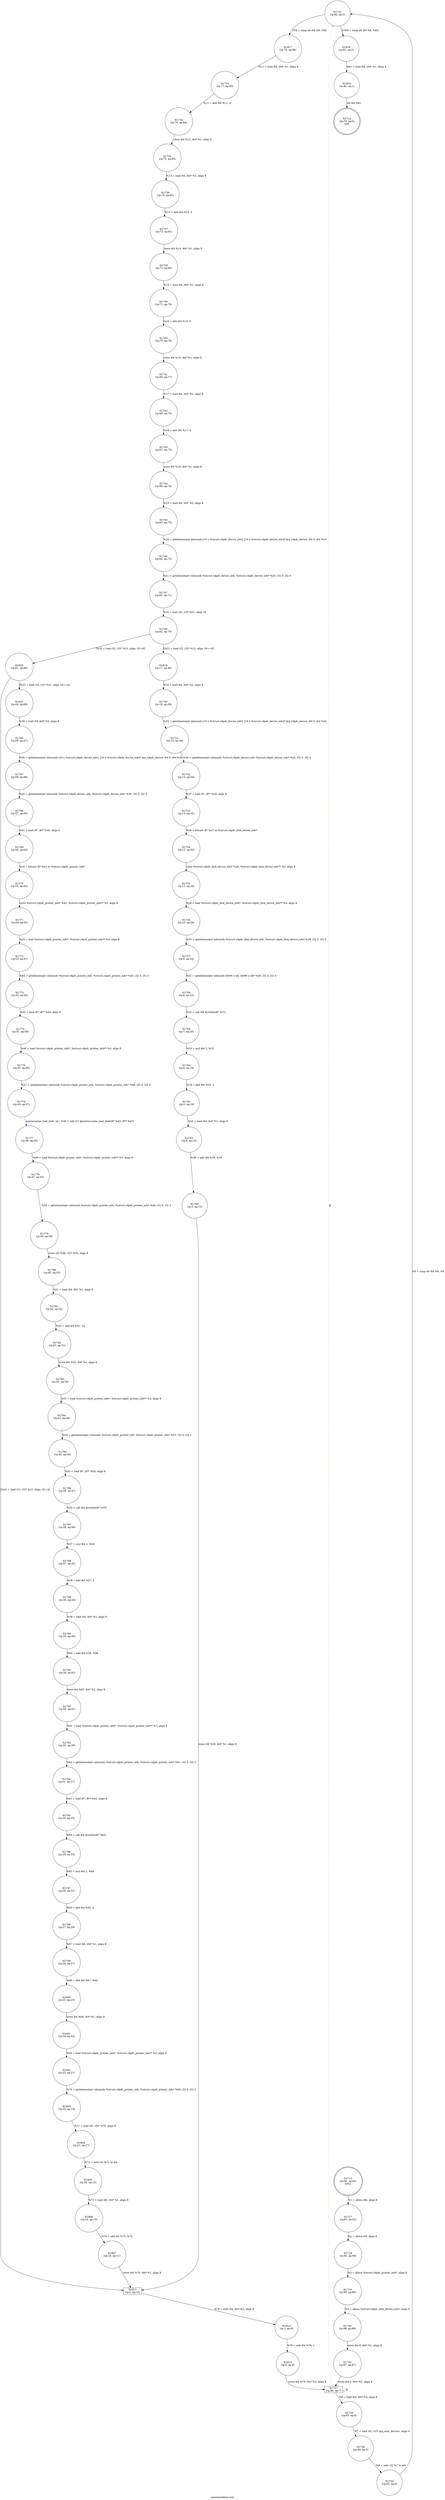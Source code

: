 digraph announcedata_size {
label="announcedata_size"
1714 [label="N1714\n(rp:79, ep:0)\nexit", shape="doublecircle"]
1715 [label="N1715\n(rp:92, ep:92)\nentry", shape="doublecircle"]
1715 -> 1717 [label="%1 = alloca i64, align 8"]
1717 [label="N1717\n(rp:91, ep:91)", shape="circle"]
1717 -> 1718 [label="%2 = alloca i64, align 8"]
1718 [label="N1718\n(rp:90, ep:90)", shape="circle"]
1718 -> 1719 [label="%3 = alloca %struct.rdpdr_printer_info*, align 8"]
1719 [label="N1719\n(rp:89, ep:89)", shape="circle"]
1719 -> 1724 [label="%4 = alloca %struct.rdpdr_disk_device_info*, align 8"]
1724 [label="N1724\n(rp:88, ep:88)", shape="circle"]
1724 -> 1725 [label="store i64 8, i64* %1, align 8"]
1725 [label="N1725\n(rp:87, ep:87)", shape="circle"]
1725 -> 1727 [label="store i64 0, i64* %2, align 8"]
1727 [label="N1727\n(rp:86, ep:7)", shape="box"]
1727 -> 1728 [label="%6 = load i64, i64* %2, align 8"]
1727 -> 1727 [label="@", style="dashed", color="orange"]
1727 -> 1731 [label="@", style="dashed", color="orange"]
1728 [label="N1728\n(rp:85, ep:6)", shape="circle"]
1728 -> 1729 [label="%7 = load i32, i32* @g_num_devices, align 4"]
1729 [label="N1729\n(rp:84, ep:5)", shape="circle"]
1729 -> 1730 [label="%8 = zext i32 %7 to i64"]
1730 [label="N1730\n(rp:83, ep:4)", shape="circle"]
1730 -> 1731 [label="%9 = icmp ult i64 %6, %8"]
1731 [label="N1731\n(rp:82, ep:3)", shape="circle"]
1731 -> 1817 [label="[%9 = icmp ult i64 %6, %8]"]
1731 -> 1818 [label="[!(%9 = icmp ult i64 %6, %8)]"]
1733 [label="N1733\n(rp:77, ep:85)", shape="circle"]
1733 -> 1734 [label="%12 = add i64 %11, 4"]
1734 [label="N1734\n(rp:76, ep:84)", shape="circle"]
1734 -> 1735 [label="store i64 %12, i64* %1, align 8"]
1735 [label="N1735\n(rp:75, ep:83)", shape="circle"]
1735 -> 1736 [label="%13 = load i64, i64* %1, align 8"]
1736 [label="N1736\n(rp:74, ep:82)", shape="circle"]
1736 -> 1737 [label="%14 = add i64 %13, 4"]
1737 [label="N1737\n(rp:73, ep:81)", shape="circle"]
1737 -> 1738 [label="store i64 %14, i64* %1, align 8"]
1738 [label="N1738\n(rp:72, ep:80)", shape="circle"]
1738 -> 1739 [label="%15 = load i64, i64* %1, align 8"]
1739 [label="N1739\n(rp:71, ep:79)", shape="circle"]
1739 -> 1740 [label="%16 = add i64 %15, 8"]
1740 [label="N1740\n(rp:70, ep:78)", shape="circle"]
1740 -> 1741 [label="store i64 %16, i64* %1, align 8"]
1741 [label="N1741\n(rp:69, ep:77)", shape="circle"]
1741 -> 1742 [label="%17 = load i64, i64* %1, align 8"]
1742 [label="N1742\n(rp:68, ep:76)", shape="circle"]
1742 -> 1743 [label="%18 = add i64 %17, 4"]
1743 [label="N1743\n(rp:67, ep:75)", shape="circle"]
1743 -> 1744 [label="store i64 %18, i64* %1, align 8"]
1744 [label="N1744\n(rp:66, ep:74)", shape="circle"]
1744 -> 1745 [label="%19 = load i64, i64* %2, align 8"]
1745 [label="N1745\n(rp:65, ep:73)", shape="circle"]
1745 -> 1746 [label="%20 = getelementptr inbounds [16 x %struct.rdpdr_device_info], [16 x %struct.rdpdr_device_info]* @g_rdpdr_device, i64 0, i64 %19"]
1746 [label="N1746\n(rp:64, ep:72)", shape="circle"]
1746 -> 1747 [label="%21 = getelementptr inbounds %struct.rdpdr_device_info, %struct.rdpdr_device_info* %20, i32 0, i32 0"]
1747 [label="N1747\n(rp:63, ep:71)", shape="circle"]
1747 -> 1748 [label="%22 = load i32, i32* %21, align 16"]
1748 [label="N1748\n(rp:62, ep:70)", shape="circle"]
1748 -> 1819 [label="[%22 = load i32, i32* %21, align 16==8]"]
1748 -> 1820 [label="[%22 = load i32, i32* %21, align 16!=8]"]
1750 [label="N1750\n(rp:16, ep:38)", shape="circle"]
1750 -> 1751 [label="%25 = getelementptr inbounds [16 x %struct.rdpdr_device_info], [16 x %struct.rdpdr_device_info]* @g_rdpdr_device, i64 0, i64 %24"]
1751 [label="N1751\n(rp:15, ep:36)", shape="circle"]
1751 -> 1752 [label="%26 = getelementptr inbounds %struct.rdpdr_device_info, %struct.rdpdr_device_info* %25, i32 0, i32 4"]
1752 [label="N1752\n(rp:14, ep:34)", shape="circle"]
1752 -> 1753 [label="%27 = load i8*, i8** %26, align 8"]
1753 [label="N1753\n(rp:13, ep:32)", shape="circle"]
1753 -> 1754 [label="%28 = bitcast i8* %27 to %struct.rdpdr_disk_device_info*"]
1754 [label="N1754\n(rp:12, ep:30)", shape="circle"]
1754 -> 1755 [label="store %struct.rdpdr_disk_device_info* %28, %struct.rdpdr_disk_device_info** %4, align 8"]
1755 [label="N1755\n(rp:11, ep:28)", shape="circle"]
1755 -> 1756 [label="%29 = load %struct.rdpdr_disk_device_info*, %struct.rdpdr_disk_device_info** %4, align 8"]
1756 [label="N1756\n(rp:10, ep:26)", shape="circle"]
1756 -> 1757 [label="%30 = getelementptr inbounds %struct.rdpdr_disk_device_info, %struct.rdpdr_disk_device_info* %29, i32 0, i32 0"]
1757 [label="N1757\n(rp:9, ep:24)", shape="circle"]
1757 -> 1758 [label="%31 = getelementptr inbounds [4096 x i8], [4096 x i8]* %30, i32 0, i32 0"]
1758 [label="N1758\n(rp:8, ep:22)", shape="circle"]
1758 -> 1759 [label="%32 = call i64 @strlen(i8* %31)"]
1759 [label="N1759\n(rp:7, ep:20)", shape="circle"]
1759 -> 1760 [label="%33 = mul i64 2, %32"]
1760 [label="N1760\n(rp:6, ep:18)", shape="circle"]
1760 -> 1761 [label="%34 = add i64 %33, 2"]
1761 [label="N1761\n(rp:5, ep:16)", shape="circle"]
1761 -> 1762 [label="%35 = load i64, i64* %1, align 8"]
1762 [label="N1762\n(rp:4, ep:14)", shape="circle"]
1762 -> 1763 [label="%36 = add i64 %35, %34"]
1763 [label="N1763\n(rp:3, ep:12)", shape="circle"]
1763 -> 1811 [label="store i64 %36, i64* %1, align 8"]
1766 [label="N1766\n(rp:59, ep:67)", shape="circle"]
1766 -> 1767 [label="%39 = getelementptr inbounds [16 x %struct.rdpdr_device_info], [16 x %struct.rdpdr_device_info]* @g_rdpdr_device, i64 0, i64 %38"]
1767 [label="N1767\n(rp:58, ep:66)", shape="circle"]
1767 -> 1768 [label="%40 = getelementptr inbounds %struct.rdpdr_device_info, %struct.rdpdr_device_info* %39, i32 0, i32 4"]
1768 [label="N1768\n(rp:57, ep:65)", shape="circle"]
1768 -> 1769 [label="%41 = load i8*, i8** %40, align 8"]
1769 [label="N1769\n(rp:56, ep:64)", shape="circle"]
1769 -> 1770 [label="%42 = bitcast i8* %41 to %struct.rdpdr_printer_info*"]
1770 [label="N1770\n(rp:55, ep:63)", shape="circle"]
1770 -> 1771 [label="store %struct.rdpdr_printer_info* %42, %struct.rdpdr_printer_info** %3, align 8"]
1771 [label="N1771\n(rp:54, ep:62)", shape="circle"]
1771 -> 1772 [label="%43 = load %struct.rdpdr_printer_info*, %struct.rdpdr_printer_info** %3, align 8"]
1772 [label="N1772\n(rp:53, ep:61)", shape="circle"]
1772 -> 1773 [label="%44 = getelementptr inbounds %struct.rdpdr_printer_info, %struct.rdpdr_printer_info* %43, i32 0, i32 2"]
1773 [label="N1773\n(rp:52, ep:60)", shape="circle"]
1773 -> 1774 [label="%45 = load i8*, i8** %44, align 8"]
1774 [label="N1774\n(rp:51, ep:59)", shape="circle"]
1774 -> 1775 [label="%46 = load %struct.rdpdr_printer_info*, %struct.rdpdr_printer_info** %3, align 8"]
1775 [label="N1775\n(rp:50, ep:58)", shape="circle"]
1775 -> 1776 [label="%47 = getelementptr inbounds %struct.rdpdr_printer_info, %struct.rdpdr_printer_info* %46, i32 0, i32 4"]
1776 [label="N1776\n(rp:49, ep:57)", shape="circle"]
1776 -> 1777 [label="printercache_load_blob --@-- %48 = call i32 @printercache_load_blob(i8* %45, i8** %47)", style="dashed", color="blue"]
1777 [label="N1777\n(rp:48, ep:56)", shape="circle"]
1777 -> 1778 [label="%49 = load %struct.rdpdr_printer_info*, %struct.rdpdr_printer_info** %3, align 8"]
1778 [label="N1778\n(rp:47, ep:55)", shape="circle"]
1778 -> 1779 [label="%50 = getelementptr inbounds %struct.rdpdr_printer_info, %struct.rdpdr_printer_info* %49, i32 0, i32 3"]
1779 [label="N1779\n(rp:46, ep:54)", shape="circle"]
1779 -> 1780 [label="store i32 %48, i32* %50, align 8"]
1780 [label="N1780\n(rp:45, ep:53)", shape="circle"]
1780 -> 1781 [label="%51 = load i64, i64* %1, align 8"]
1781 [label="N1781\n(rp:44, ep:52)", shape="circle"]
1781 -> 1782 [label="%52 = add i64 %51, 24"]
1782 [label="N1782\n(rp:43, ep:51)", shape="circle"]
1782 -> 1783 [label="store i64 %52, i64* %1, align 8"]
1783 [label="N1783\n(rp:42, ep:50)", shape="circle"]
1783 -> 1784 [label="%53 = load %struct.rdpdr_printer_info*, %struct.rdpdr_printer_info** %3, align 8"]
1784 [label="N1784\n(rp:41, ep:49)", shape="circle"]
1784 -> 1785 [label="%54 = getelementptr inbounds %struct.rdpdr_printer_info, %struct.rdpdr_printer_info* %53, i32 0, i32 1"]
1785 [label="N1785\n(rp:40, ep:48)", shape="circle"]
1785 -> 1786 [label="%55 = load i8*, i8** %54, align 8"]
1786 [label="N1786\n(rp:39, ep:47)", shape="circle"]
1786 -> 1787 [label="%56 = call i64 @strlen(i8* %55)"]
1787 [label="N1787\n(rp:38, ep:46)", shape="circle"]
1787 -> 1788 [label="%57 = mul i64 2, %56"]
1788 [label="N1788\n(rp:37, ep:45)", shape="circle"]
1788 -> 1789 [label="%58 = add i64 %57, 2"]
1789 [label="N1789\n(rp:36, ep:44)", shape="circle"]
1789 -> 1790 [label="%59 = load i64, i64* %1, align 8"]
1790 [label="N1790\n(rp:35, ep:43)", shape="circle"]
1790 -> 1791 [label="%60 = add i64 %59, %58"]
1791 [label="N1791\n(rp:34, ep:42)", shape="circle"]
1791 -> 1792 [label="store i64 %60, i64* %1, align 8"]
1792 [label="N1792\n(rp:33, ep:41)", shape="circle"]
1792 -> 1793 [label="%61 = load %struct.rdpdr_printer_info*, %struct.rdpdr_printer_info** %3, align 8"]
1793 [label="N1793\n(rp:32, ep:39)", shape="circle"]
1793 -> 1794 [label="%62 = getelementptr inbounds %struct.rdpdr_printer_info, %struct.rdpdr_printer_info* %61, i32 0, i32 2"]
1794 [label="N1794\n(rp:31, ep:37)", shape="circle"]
1794 -> 1795 [label="%63 = load i8*, i8** %62, align 8"]
1795 [label="N1795\n(rp:30, ep:35)", shape="circle"]
1795 -> 1796 [label="%64 = call i64 @strlen(i8* %63)"]
1796 [label="N1796\n(rp:29, ep:33)", shape="circle"]
1796 -> 1797 [label="%65 = mul i64 2, %64"]
1797 [label="N1797\n(rp:28, ep:31)", shape="circle"]
1797 -> 1798 [label="%66 = add i64 %65, 2"]
1798 [label="N1798\n(rp:27, ep:29)", shape="circle"]
1798 -> 1799 [label="%67 = load i64, i64* %1, align 8"]
1799 [label="N1799\n(rp:26, ep:27)", shape="circle"]
1799 -> 1800 [label="%68 = add i64 %67, %66"]
1800 [label="N1800\n(rp:25, ep:25)", shape="circle"]
1800 -> 1801 [label="store i64 %68, i64* %1, align 8"]
1801 [label="N1801\n(rp:24, ep:23)", shape="circle"]
1801 -> 1802 [label="%69 = load %struct.rdpdr_printer_info*, %struct.rdpdr_printer_info** %3, align 8"]
1802 [label="N1802\n(rp:23, ep:21)", shape="circle"]
1802 -> 1803 [label="%70 = getelementptr inbounds %struct.rdpdr_printer_info, %struct.rdpdr_printer_info* %69, i32 0, i32 3"]
1803 [label="N1803\n(rp:22, ep:19)", shape="circle"]
1803 -> 1804 [label="%71 = load i32, i32* %70, align 8"]
1804 [label="N1804\n(rp:21, ep:17)", shape="circle"]
1804 -> 1805 [label="%72 = zext i32 %71 to i64"]
1805 [label="N1805\n(rp:20, ep:15)", shape="circle"]
1805 -> 1806 [label="%73 = load i64, i64* %1, align 8"]
1806 [label="N1806\n(rp:19, ep:13)", shape="circle"]
1806 -> 1807 [label="%74 = add i64 %73, %72"]
1807 [label="N1807\n(rp:18, ep:11)", shape="circle"]
1807 -> 1811 [label="store i64 %74, i64* %1, align 8"]
1811 [label="N1811\n(rp:2, ep:10)", shape="box"]
1811 -> 1812 [label="%78 = load i64, i64* %2, align 8"]
1812 [label="N1812\n(rp:1, ep:9)", shape="circle"]
1812 -> 1813 [label="%79 = add i64 %78, 1"]
1813 [label="N1813\n(rp:0, ep:8)", shape="circle"]
1813 -> 1727 [label="store i64 %79, i64* %2, align 8"]
1816 [label="N1816\n(rp:80, ep:1)", shape="circle"]
1816 -> 1714 [label="ret i64 %81"]
1817 [label="N1817\n(rp:78, ep:86)", shape="circle"]
1817 -> 1733 [label="%11 = load i64, i64* %1, align 8"]
1818 [label="N1818\n(rp:81, ep:2)", shape="circle"]
1818 -> 1816 [label="%81 = load i64, i64* %1, align 8"]
1819 [label="N1819\n(rp:17, ep:40)", shape="circle"]
1819 -> 1750 [label="%24 = load i64, i64* %2, align 8"]
1820 [label="N1820\n(rp:61, ep:69)", shape="circle"]
1820 -> 1821 [label="[%22 = load i32, i32* %21, align 16==4]"]
1820 -> 1811 [label="[%22 = load i32, i32* %21, align 16!=4]"]
1821 [label="N1821\n(rp:60, ep:68)", shape="circle"]
1821 -> 1766 [label="%38 = load i64, i64* %2, align 8"]
}

